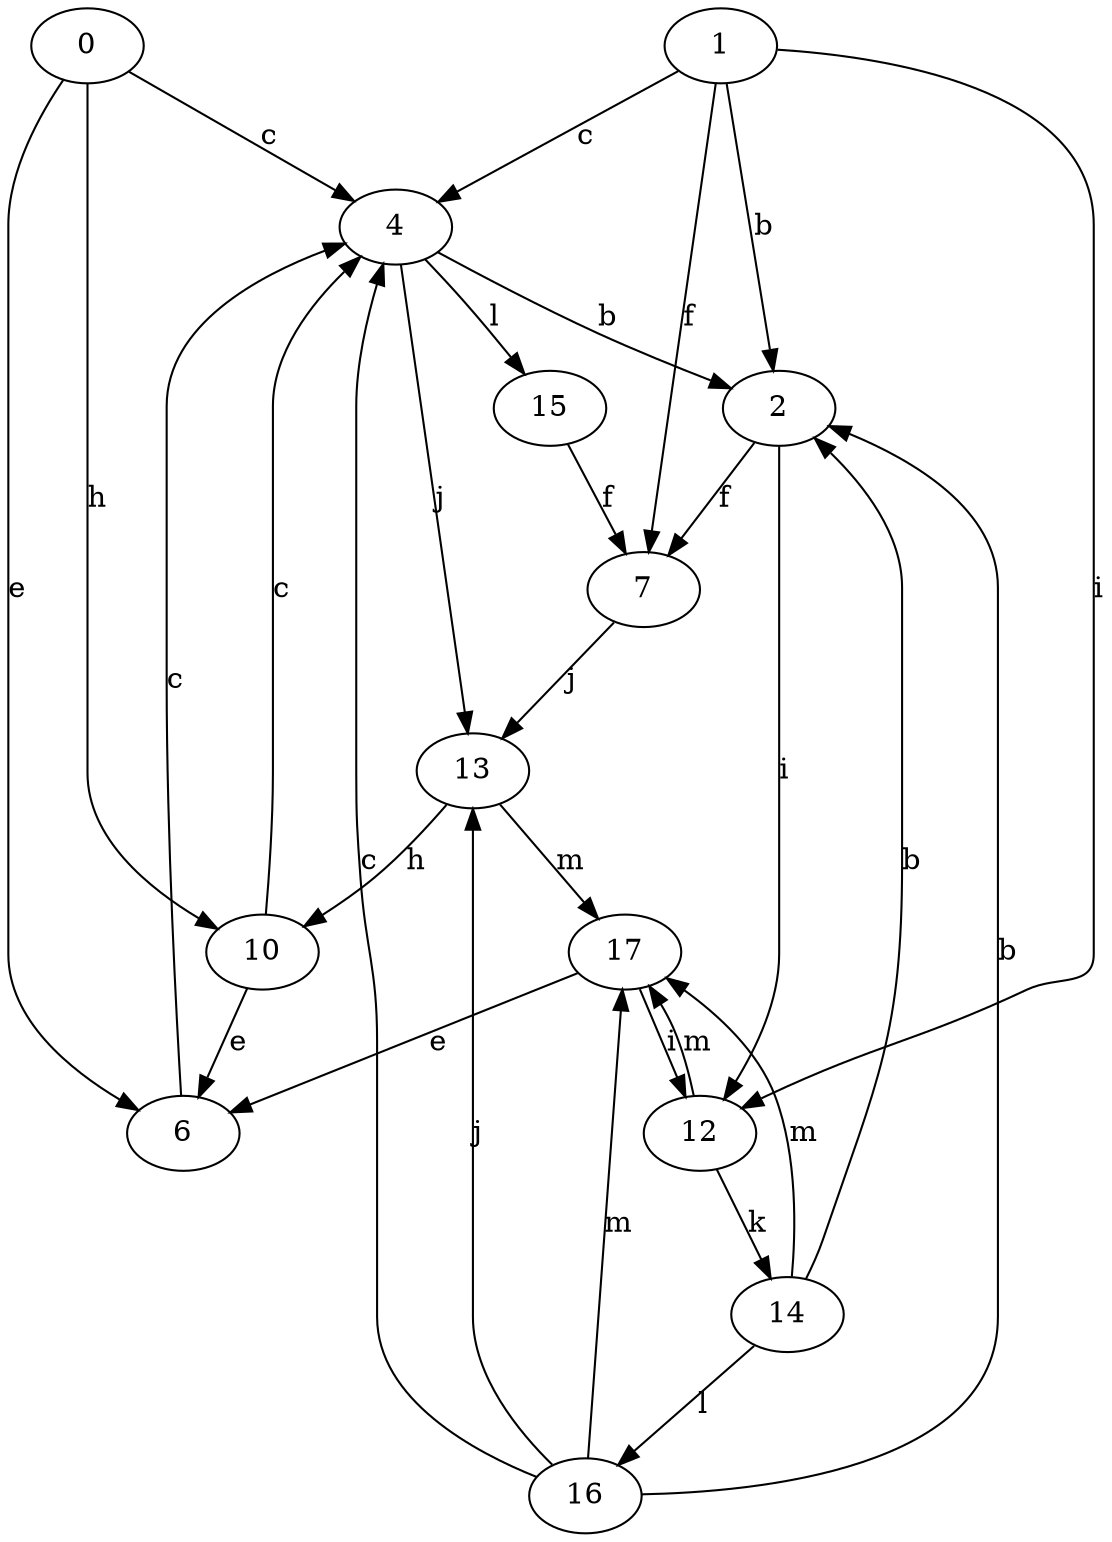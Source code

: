 strict digraph  {
0;
1;
2;
4;
6;
7;
10;
12;
13;
14;
15;
16;
17;
0 -> 4  [label=c];
0 -> 6  [label=e];
0 -> 10  [label=h];
1 -> 2  [label=b];
1 -> 4  [label=c];
1 -> 7  [label=f];
1 -> 12  [label=i];
2 -> 7  [label=f];
2 -> 12  [label=i];
4 -> 2  [label=b];
4 -> 13  [label=j];
4 -> 15  [label=l];
6 -> 4  [label=c];
7 -> 13  [label=j];
10 -> 4  [label=c];
10 -> 6  [label=e];
12 -> 14  [label=k];
12 -> 17  [label=m];
13 -> 10  [label=h];
13 -> 17  [label=m];
14 -> 2  [label=b];
14 -> 16  [label=l];
14 -> 17  [label=m];
15 -> 7  [label=f];
16 -> 2  [label=b];
16 -> 4  [label=c];
16 -> 13  [label=j];
16 -> 17  [label=m];
17 -> 6  [label=e];
17 -> 12  [label=i];
}
